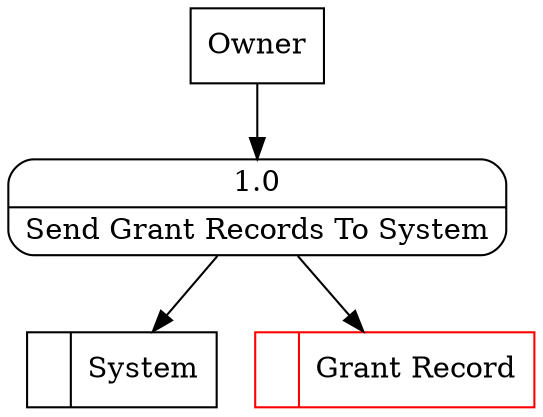 digraph dfd2{ 
node[shape=record]
200 [label="<f0>  |<f1> System " ];
201 [label="<f0>  |<f1> Grant Record " color=red];
202 [label="Owner" shape=box];
203 [label="{<f0> 1.0|<f1> Send Grant Records To System }" shape=Mrecord];
202 -> 203
203 -> 201
203 -> 200
}